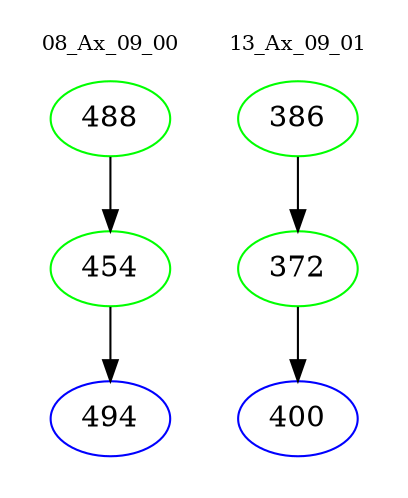 digraph{
subgraph cluster_0 {
color = white
label = "08_Ax_09_00";
fontsize=10;
T0_488 [label="488", color="green"]
T0_488 -> T0_454 [color="black"]
T0_454 [label="454", color="green"]
T0_454 -> T0_494 [color="black"]
T0_494 [label="494", color="blue"]
}
subgraph cluster_1 {
color = white
label = "13_Ax_09_01";
fontsize=10;
T1_386 [label="386", color="green"]
T1_386 -> T1_372 [color="black"]
T1_372 [label="372", color="green"]
T1_372 -> T1_400 [color="black"]
T1_400 [label="400", color="blue"]
}
}
